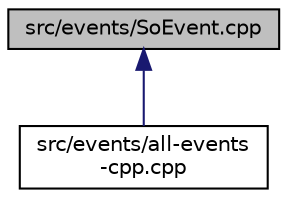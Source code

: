 digraph "src/events/SoEvent.cpp"
{
 // LATEX_PDF_SIZE
  edge [fontname="Helvetica",fontsize="10",labelfontname="Helvetica",labelfontsize="10"];
  node [fontname="Helvetica",fontsize="10",shape=record];
  Node1 [label="src/events/SoEvent.cpp",height=0.2,width=0.4,color="black", fillcolor="grey75", style="filled", fontcolor="black",tooltip=" "];
  Node1 -> Node2 [dir="back",color="midnightblue",fontsize="10",style="solid",fontname="Helvetica"];
  Node2 [label="src/events/all-events\l-cpp.cpp",height=0.2,width=0.4,color="black", fillcolor="white", style="filled",URL="$all-events-cpp_8cpp.html",tooltip=" "];
}
